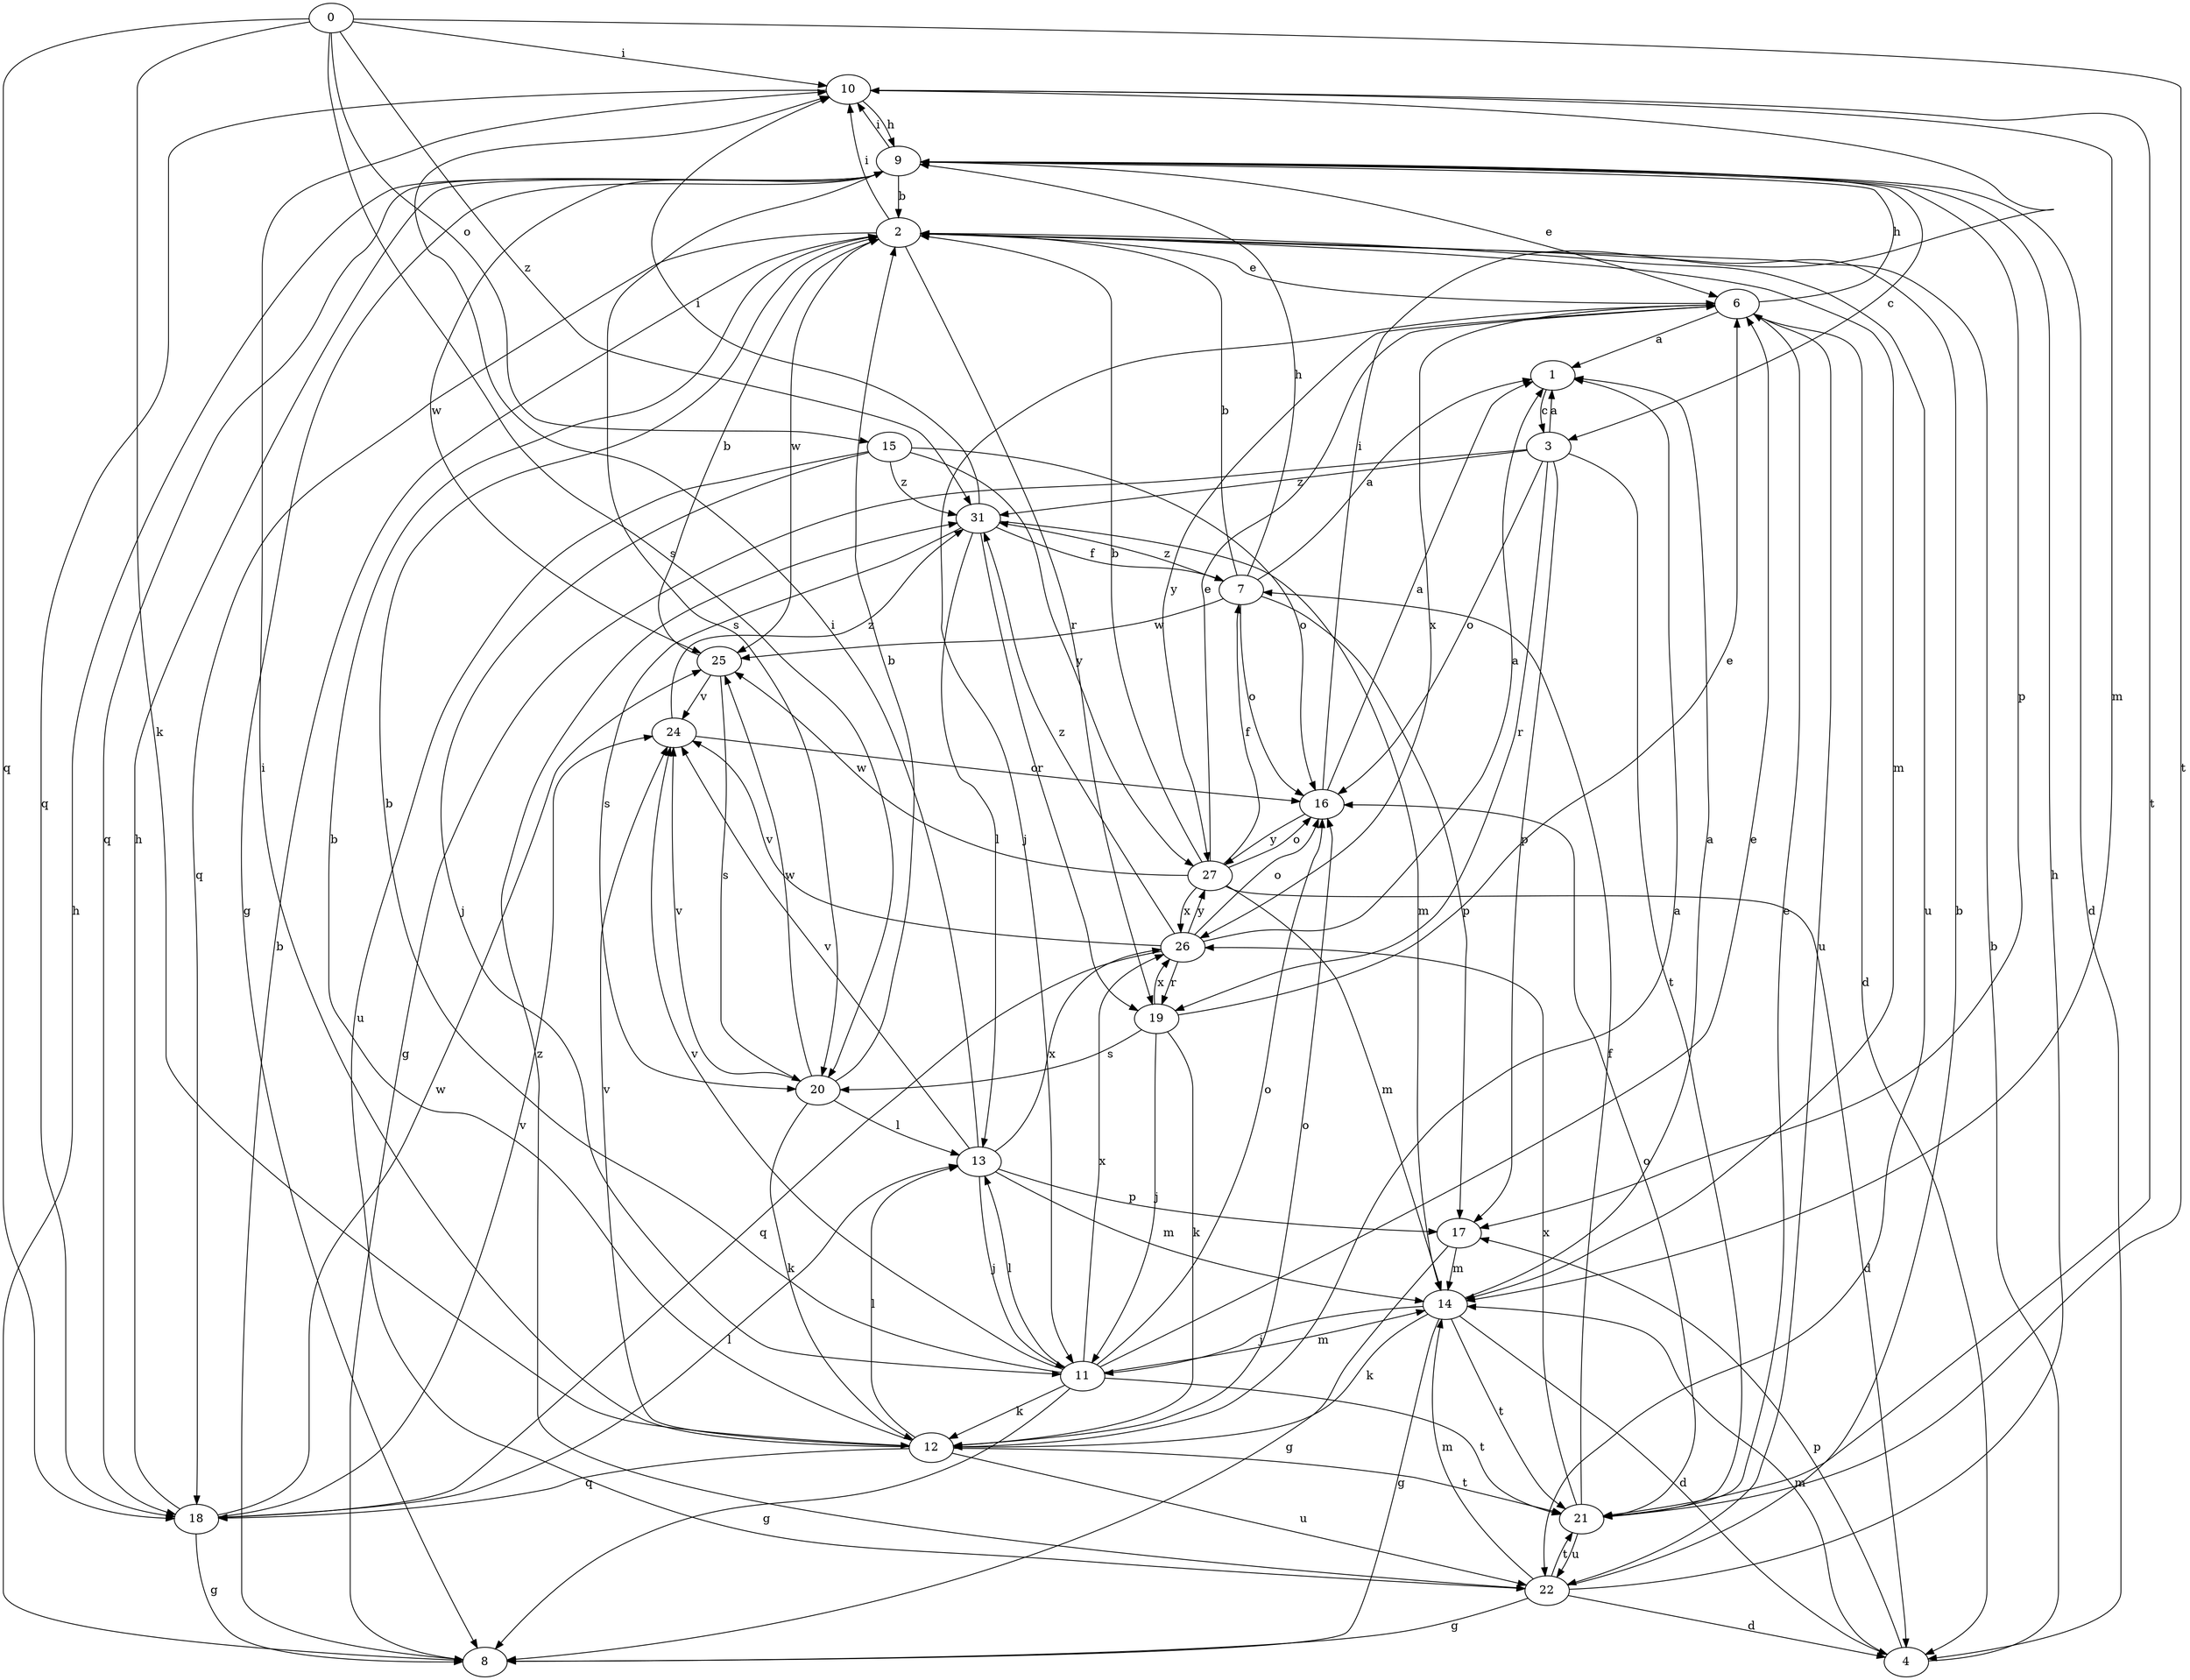 strict digraph  {
0;
1;
2;
3;
4;
6;
7;
8;
9;
10;
11;
12;
13;
14;
15;
16;
17;
18;
19;
20;
21;
22;
24;
25;
26;
27;
31;
0 -> 10  [label=i];
0 -> 12  [label=k];
0 -> 15  [label=o];
0 -> 18  [label=q];
0 -> 20  [label=s];
0 -> 21  [label=t];
0 -> 31  [label=z];
1 -> 3  [label=c];
2 -> 6  [label=e];
2 -> 10  [label=i];
2 -> 14  [label=m];
2 -> 18  [label=q];
2 -> 19  [label=r];
2 -> 22  [label=u];
2 -> 25  [label=w];
3 -> 1  [label=a];
3 -> 8  [label=g];
3 -> 16  [label=o];
3 -> 17  [label=p];
3 -> 19  [label=r];
3 -> 21  [label=t];
3 -> 31  [label=z];
4 -> 2  [label=b];
4 -> 14  [label=m];
4 -> 17  [label=p];
6 -> 1  [label=a];
6 -> 4  [label=d];
6 -> 9  [label=h];
6 -> 11  [label=j];
6 -> 22  [label=u];
6 -> 26  [label=x];
6 -> 27  [label=y];
7 -> 1  [label=a];
7 -> 2  [label=b];
7 -> 9  [label=h];
7 -> 16  [label=o];
7 -> 17  [label=p];
7 -> 25  [label=w];
7 -> 31  [label=z];
8 -> 2  [label=b];
8 -> 9  [label=h];
9 -> 2  [label=b];
9 -> 3  [label=c];
9 -> 4  [label=d];
9 -> 6  [label=e];
9 -> 8  [label=g];
9 -> 10  [label=i];
9 -> 17  [label=p];
9 -> 18  [label=q];
9 -> 20  [label=s];
9 -> 25  [label=w];
10 -> 9  [label=h];
10 -> 14  [label=m];
10 -> 18  [label=q];
10 -> 21  [label=t];
11 -> 2  [label=b];
11 -> 6  [label=e];
11 -> 8  [label=g];
11 -> 12  [label=k];
11 -> 13  [label=l];
11 -> 14  [label=m];
11 -> 16  [label=o];
11 -> 21  [label=t];
11 -> 24  [label=v];
11 -> 26  [label=x];
12 -> 1  [label=a];
12 -> 2  [label=b];
12 -> 10  [label=i];
12 -> 13  [label=l];
12 -> 16  [label=o];
12 -> 18  [label=q];
12 -> 21  [label=t];
12 -> 22  [label=u];
12 -> 24  [label=v];
13 -> 10  [label=i];
13 -> 11  [label=j];
13 -> 14  [label=m];
13 -> 17  [label=p];
13 -> 24  [label=v];
13 -> 26  [label=x];
14 -> 1  [label=a];
14 -> 4  [label=d];
14 -> 8  [label=g];
14 -> 11  [label=j];
14 -> 12  [label=k];
14 -> 21  [label=t];
15 -> 11  [label=j];
15 -> 16  [label=o];
15 -> 22  [label=u];
15 -> 27  [label=y];
15 -> 31  [label=z];
16 -> 1  [label=a];
16 -> 10  [label=i];
16 -> 27  [label=y];
17 -> 8  [label=g];
17 -> 14  [label=m];
18 -> 8  [label=g];
18 -> 9  [label=h];
18 -> 13  [label=l];
18 -> 24  [label=v];
18 -> 25  [label=w];
19 -> 6  [label=e];
19 -> 11  [label=j];
19 -> 12  [label=k];
19 -> 20  [label=s];
19 -> 26  [label=x];
20 -> 2  [label=b];
20 -> 12  [label=k];
20 -> 13  [label=l];
20 -> 24  [label=v];
20 -> 25  [label=w];
21 -> 6  [label=e];
21 -> 7  [label=f];
21 -> 16  [label=o];
21 -> 22  [label=u];
21 -> 26  [label=x];
22 -> 2  [label=b];
22 -> 4  [label=d];
22 -> 8  [label=g];
22 -> 9  [label=h];
22 -> 14  [label=m];
22 -> 21  [label=t];
22 -> 31  [label=z];
24 -> 16  [label=o];
24 -> 31  [label=z];
25 -> 2  [label=b];
25 -> 20  [label=s];
25 -> 24  [label=v];
26 -> 1  [label=a];
26 -> 16  [label=o];
26 -> 18  [label=q];
26 -> 19  [label=r];
26 -> 24  [label=v];
26 -> 27  [label=y];
26 -> 31  [label=z];
27 -> 2  [label=b];
27 -> 4  [label=d];
27 -> 6  [label=e];
27 -> 7  [label=f];
27 -> 14  [label=m];
27 -> 16  [label=o];
27 -> 25  [label=w];
27 -> 26  [label=x];
31 -> 7  [label=f];
31 -> 10  [label=i];
31 -> 13  [label=l];
31 -> 14  [label=m];
31 -> 19  [label=r];
31 -> 20  [label=s];
}
